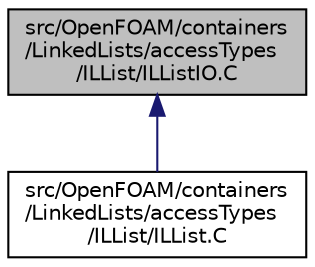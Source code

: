 digraph "src/OpenFOAM/containers/LinkedLists/accessTypes/ILList/ILListIO.C"
{
  bgcolor="transparent";
  edge [fontname="Helvetica",fontsize="10",labelfontname="Helvetica",labelfontsize="10"];
  node [fontname="Helvetica",fontsize="10",shape=record];
  Node1 [label="src/OpenFOAM/containers\l/LinkedLists/accessTypes\l/ILList/ILListIO.C",height=0.2,width=0.4,color="black", fillcolor="grey75", style="filled", fontcolor="black"];
  Node1 -> Node2 [dir="back",color="midnightblue",fontsize="10",style="solid",fontname="Helvetica"];
  Node2 [label="src/OpenFOAM/containers\l/LinkedLists/accessTypes\l/ILList/ILList.C",height=0.2,width=0.4,color="black",URL="$a07537.html"];
}
